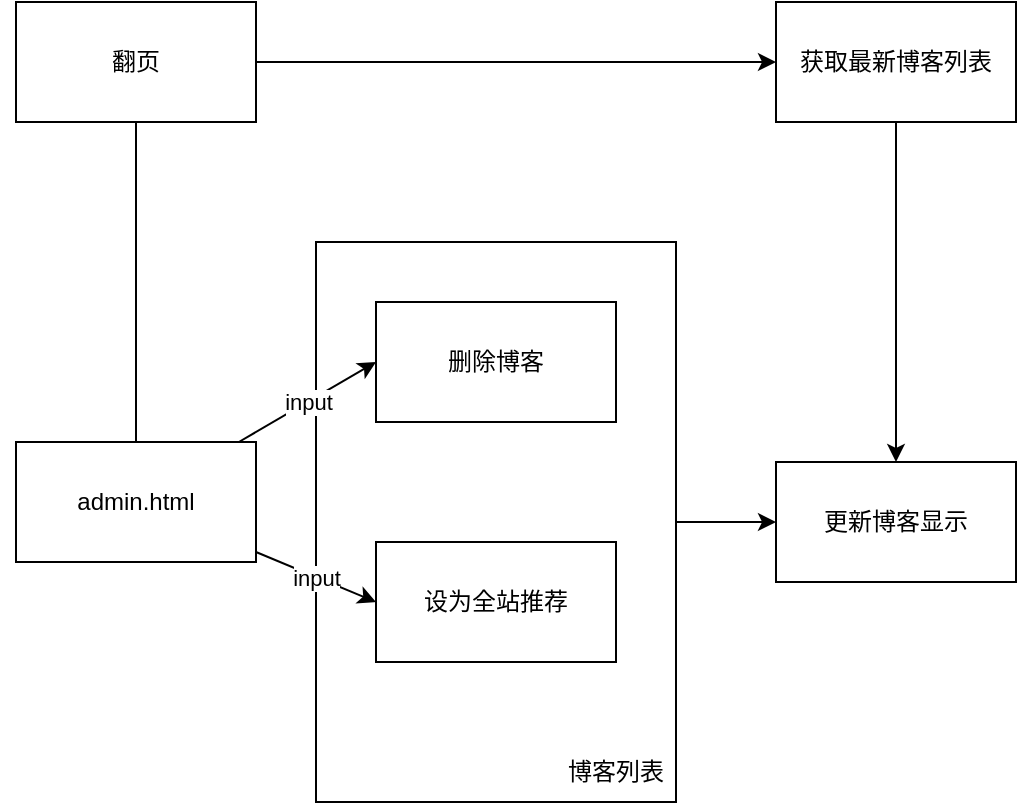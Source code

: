 <mxfile>
    <diagram id="n1MuqwfPsUP9UQOD0Ysn" name="第 1 页">
        <mxGraphModel dx="917" dy="596" grid="1" gridSize="10" guides="1" tooltips="1" connect="1" arrows="1" fold="1" page="1" pageScale="1" pageWidth="827" pageHeight="1169" math="0" shadow="0">
            <root>
                <mxCell id="0"/>
                <mxCell id="1" parent="0"/>
                <mxCell id="71" value="" style="edgeStyle=none;html=1;" edge="1" parent="1" source="23" target="65">
                    <mxGeometry relative="1" as="geometry"/>
                </mxCell>
                <mxCell id="23" value="" style="rounded=0;whiteSpace=wrap;html=1;" parent="1" vertex="1">
                    <mxGeometry x="240" y="130" width="180" height="280" as="geometry"/>
                </mxCell>
                <mxCell id="37" value="input" style="edgeStyle=none;html=1;entryX=0;entryY=0.5;entryDx=0;entryDy=0;" parent="1" source="21" target="24" edge="1">
                    <mxGeometry relative="1" as="geometry"/>
                </mxCell>
                <mxCell id="38" value="input" style="edgeStyle=none;html=1;entryX=0;entryY=0.5;entryDx=0;entryDy=0;" parent="1" source="21" target="25" edge="1">
                    <mxGeometry relative="1" as="geometry"/>
                </mxCell>
                <mxCell id="62" style="edgeStyle=none;html=1;entryX=0;entryY=0.5;entryDx=0;entryDy=0;" parent="1" source="21" target="60" edge="1">
                    <mxGeometry relative="1" as="geometry">
                        <Array as="points">
                            <mxPoint x="150" y="40"/>
                        </Array>
                    </mxGeometry>
                </mxCell>
                <mxCell id="21" value="admin.html" style="rounded=0;whiteSpace=wrap;html=1;" parent="1" vertex="1">
                    <mxGeometry x="90" y="230" width="120" height="60" as="geometry"/>
                </mxCell>
                <mxCell id="24" value="删除博客" style="rounded=0;whiteSpace=wrap;html=1;" parent="1" vertex="1">
                    <mxGeometry x="270" y="160" width="120" height="60" as="geometry"/>
                </mxCell>
                <mxCell id="25" value="设为全站推荐" style="rounded=0;whiteSpace=wrap;html=1;" parent="1" vertex="1">
                    <mxGeometry x="270" y="280" width="120" height="60" as="geometry"/>
                </mxCell>
                <mxCell id="54" value="博客列表" style="text;html=1;strokeColor=none;fillColor=none;align=center;verticalAlign=middle;whiteSpace=wrap;rounded=0;" parent="1" vertex="1">
                    <mxGeometry x="360" y="380" width="60" height="30" as="geometry"/>
                </mxCell>
                <mxCell id="66" value="" style="edgeStyle=none;html=1;" parent="1" source="59" target="65" edge="1">
                    <mxGeometry relative="1" as="geometry"/>
                </mxCell>
                <mxCell id="59" value="获取最新博客列表" style="rounded=0;whiteSpace=wrap;html=1;" parent="1" vertex="1">
                    <mxGeometry x="470" y="10" width="120" height="60" as="geometry"/>
                </mxCell>
                <mxCell id="68" style="edgeStyle=none;html=1;entryX=0;entryY=0.5;entryDx=0;entryDy=0;" parent="1" source="60" target="59" edge="1">
                    <mxGeometry relative="1" as="geometry"/>
                </mxCell>
                <mxCell id="60" value="翻页" style="rounded=0;whiteSpace=wrap;html=1;" parent="1" vertex="1">
                    <mxGeometry x="90" y="10" width="120" height="60" as="geometry"/>
                </mxCell>
                <mxCell id="65" value="更新博客显示" style="rounded=0;whiteSpace=wrap;html=1;" parent="1" vertex="1">
                    <mxGeometry x="470" y="240" width="120" height="60" as="geometry"/>
                </mxCell>
            </root>
        </mxGraphModel>
    </diagram>
</mxfile>